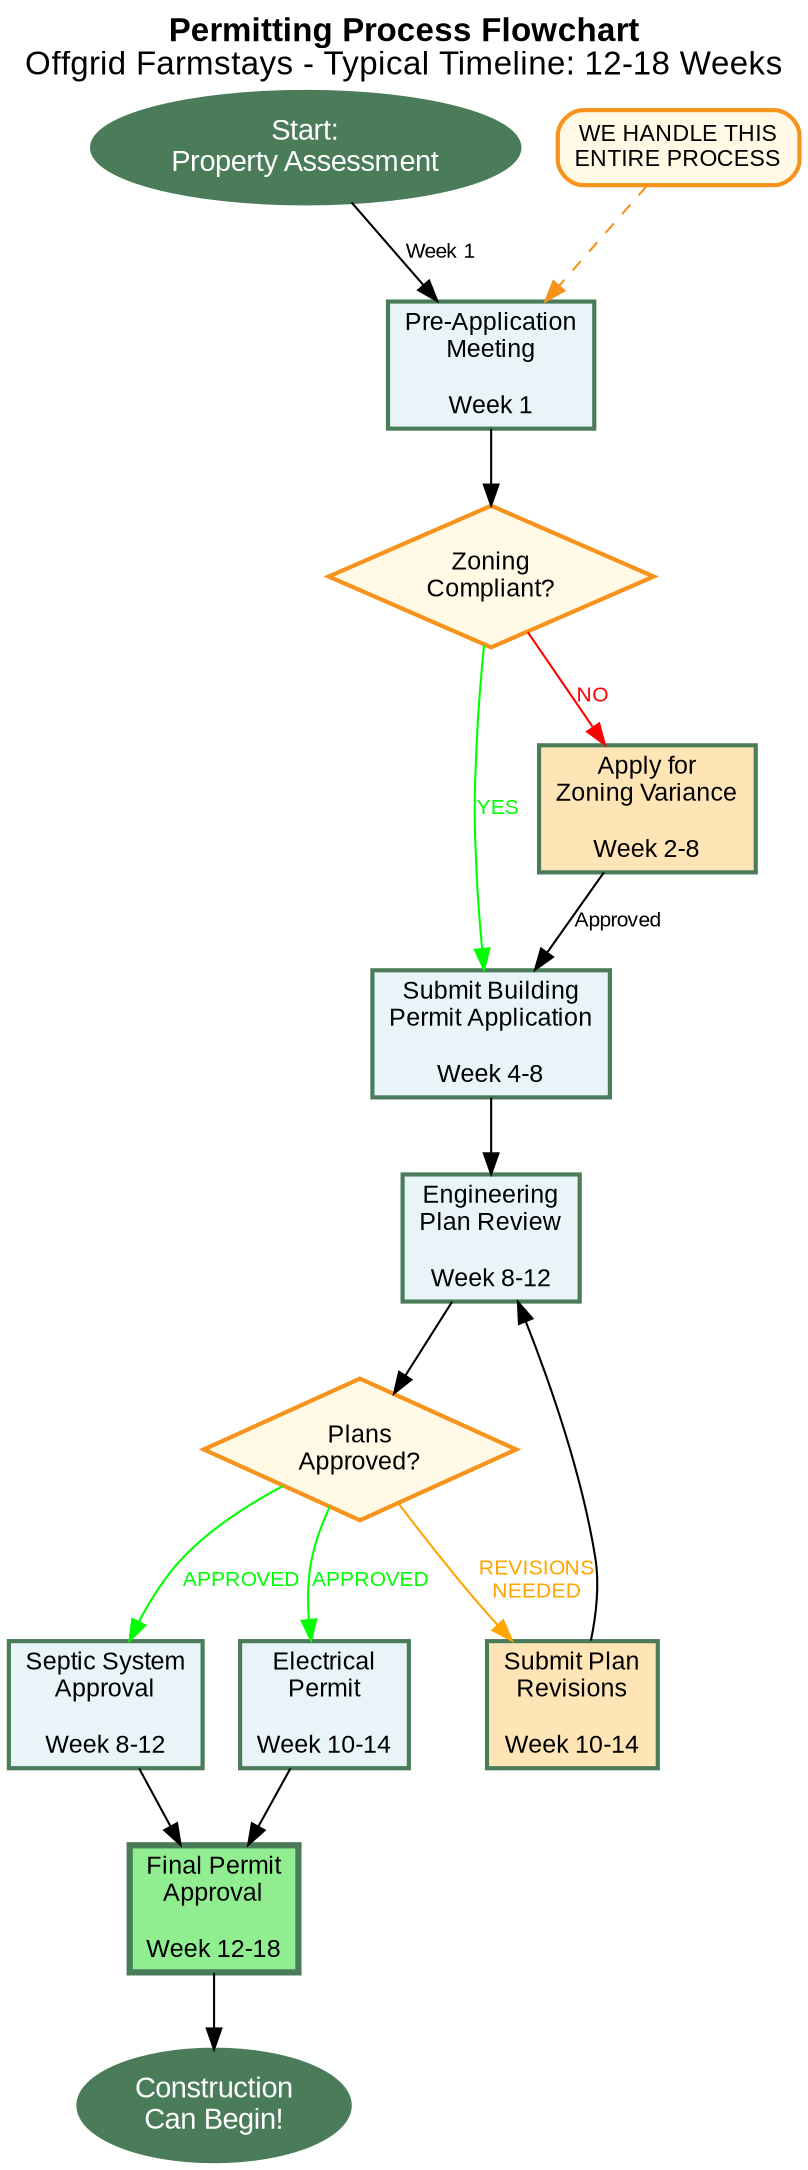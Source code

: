 // Permitting Process Flowchart for Offgrid Farmstays
// Generate with: dot -Tpng permitting_flowchart.dot -o ../../assets/diagrams/permitting_flowchart.png

digraph PermittingProcess {
    // Graph settings
    rankdir=TB;
    bgcolor="transparent";
    fontname="Arial";
    node [fontname="Arial", fontsize=12];
    edge [fontname="Arial", fontsize=10];

    // Node styles
    node [shape=box, style=filled, fillcolor="#E8F4F8", color="#4A7C59", penwidth=2];

    // Start/End nodes
    start [label="Start:\nProperty Assessment", shape=ellipse, fillcolor="#4A7C59", fontcolor=white, fontsize=14];
    end [label="Construction\nCan Begin!", shape=ellipse, fillcolor="#4A7C59", fontcolor=white, fontsize=14];

    // Process nodes
    preapp [label="Pre-Application\nMeeting\n\nWeek 1", fillcolor="#E8F4F8"];
    building [label="Submit Building\nPermit Application\n\nWeek 4-8", fillcolor="#E8F4F8"];
    review [label="Engineering\nPlan Review\n\nWeek 8-12", fillcolor="#E8F4F8"];
    septic [label="Septic System\nApproval\n\nWeek 8-12", fillcolor="#E8F4F8"];
    electrical [label="Electrical\nPermit\n\nWeek 10-14", fillcolor="#E8F4F8"];
    final [label="Final Permit\nApproval\n\nWeek 12-18", fillcolor="#90EE90", penwidth=3];
    variance [label="Apply for\nZoning Variance\n\nWeek 2-8", fillcolor="#FFE4B5"];
    revise [label="Submit Plan\nRevisions\n\nWeek 10-14", fillcolor="#FFE4B5"];

    // Decision nodes
    zoning [label="Zoning\nCompliant?", shape=diamond, fillcolor="#FFF9E6", color="#F7931A", penwidth=2];
    approved [label="Plans\nApproved?", shape=diamond, fillcolor="#FFF9E6", color="#F7931A", penwidth=2];

    // Flow
    start -> preapp [label="Week 1"];
    preapp -> zoning;
    zoning -> variance [label="NO", color=red, fontcolor=red];
    zoning -> building [label="YES", color=green, fontcolor=green];
    variance -> building [label="Approved"];
    building -> review;
    review -> approved;
    approved -> revise [label="REVISIONS\nNEEDED", color=orange, fontcolor=orange];
    revise -> review;
    approved -> septic [label="APPROVED", color=green, fontcolor=green];
    approved -> electrical [label="APPROVED", color=green, fontcolor=green];
    septic -> final;
    electrical -> final;
    final -> end;

    // Notes
    note1 [label="WE HANDLE THIS\nENTIRE PROCESS", shape=box, style="filled,rounded", fillcolor="#FFF9E6", color="#F7931A", penwidth=2, fontsize=11];
    note1 -> preapp [style=dashed, color="#F7931A"];

    // Title
    labelloc="t";
    label=<<b>Permitting Process Flowchart</b><br/>Offgrid Farmstays - Typical Timeline: 12-18 Weeks>;
    fontsize=16;
}

